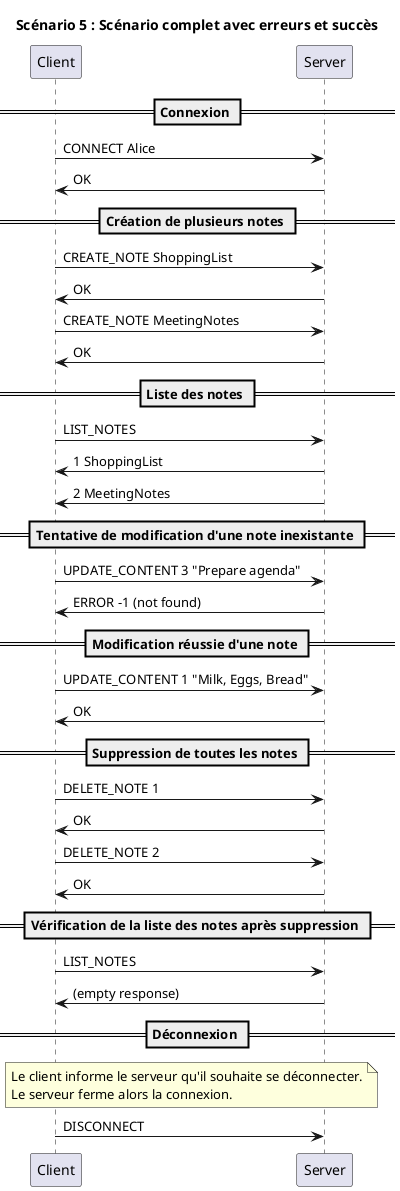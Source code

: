 @startuml no-tion-scenario-5

title "Scénario 5 : Scénario complet avec erreurs et succès"

participant "Client" as c
participant "Server" as s

== Connexion ==

c->s : CONNECT Alice
s->c : OK

== Création de plusieurs notes ==

c->s : CREATE_NOTE ShoppingList
s->c : OK

c->s : CREATE_NOTE MeetingNotes
s->c : OK

== Liste des notes ==

c->s : LIST_NOTES
s->c : 1 ShoppingList
s->c : 2 MeetingNotes

== Tentative de modification d'une note inexistante ==

c->s : UPDATE_CONTENT 3 "Prepare agenda"
s->c : ERROR -1 (not found)

== Modification réussie d'une note ==

c->s : UPDATE_CONTENT 1 "Milk, Eggs, Bread"
s->c : OK

== Suppression de toutes les notes ==

c->s : DELETE_NOTE 1
s->c : OK

c->s : DELETE_NOTE 2
s->c : OK

== Vérification de la liste des notes après suppression ==

c->s : LIST_NOTES
s->c : (empty response)

== Déconnexion ==

note over c, s
Le client informe le serveur qu'il souhaite se déconnecter.
Le serveur ferme alors la connexion.
end note

c->s : DISCONNECT

@enduml
